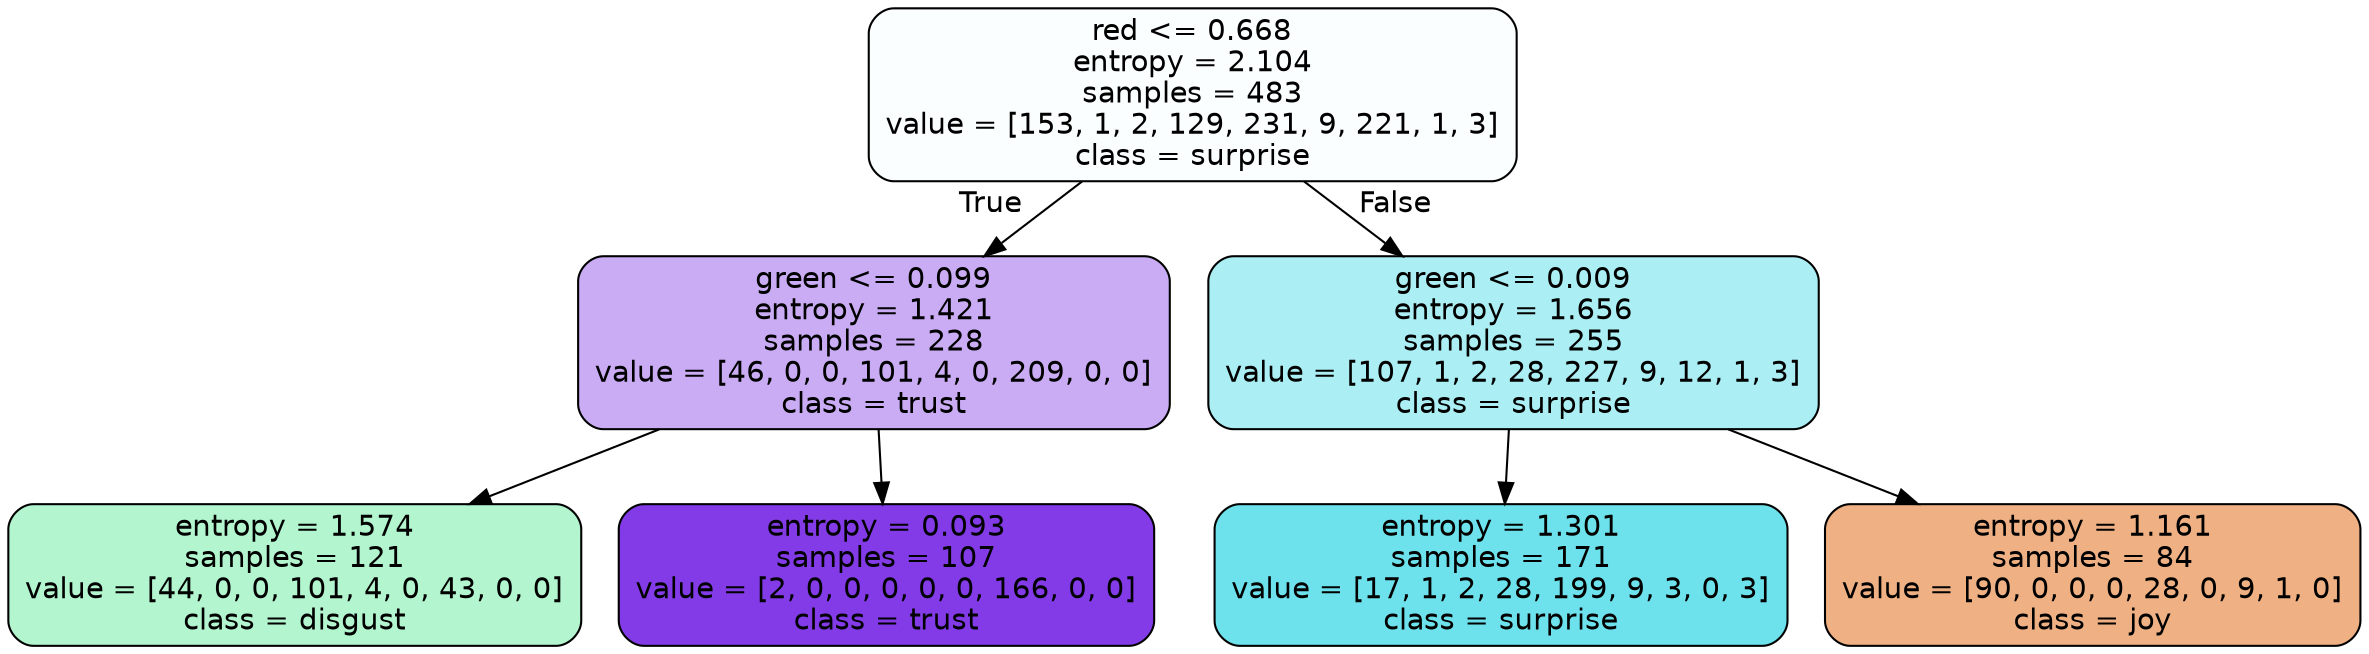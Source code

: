 digraph Tree {
node [shape=box, style="filled, rounded", color="black", fontname=helvetica] ;
edge [fontname=helvetica] ;
0 [label="red <= 0.668\nentropy = 2.104\nsamples = 483\nvalue = [153, 1, 2, 129, 231, 9, 221, 1, 3]\nclass = surprise", fillcolor="#39d7e505"] ;
1 [label="green <= 0.099\nentropy = 1.421\nsamples = 228\nvalue = [46, 0, 0, 101, 4, 0, 209, 0, 0]\nclass = trust", fillcolor="#8139e56a"] ;
0 -> 1 [labeldistance=2.5, labelangle=45, headlabel="True"] ;
2 [label="entropy = 1.574\nsamples = 121\nvalue = [44, 0, 0, 101, 4, 0, 43, 0, 0]\nclass = disgust", fillcolor="#39e58162"] ;
1 -> 2 ;
3 [label="entropy = 0.093\nsamples = 107\nvalue = [2, 0, 0, 0, 0, 0, 166, 0, 0]\nclass = trust", fillcolor="#8139e5fc"] ;
1 -> 3 ;
4 [label="green <= 0.009\nentropy = 1.656\nsamples = 255\nvalue = [107, 1, 2, 28, 227, 9, 12, 1, 3]\nclass = surprise", fillcolor="#39d7e56c"] ;
0 -> 4 [labeldistance=2.5, labelangle=-45, headlabel="False"] ;
5 [label="entropy = 1.301\nsamples = 171\nvalue = [17, 1, 2, 28, 199, 9, 3, 0, 3]\nclass = surprise", fillcolor="#39d7e5ba"] ;
4 -> 5 ;
6 [label="entropy = 1.161\nsamples = 84\nvalue = [90, 0, 0, 0, 28, 0, 9, 1, 0]\nclass = joy", fillcolor="#e581399e"] ;
4 -> 6 ;
}